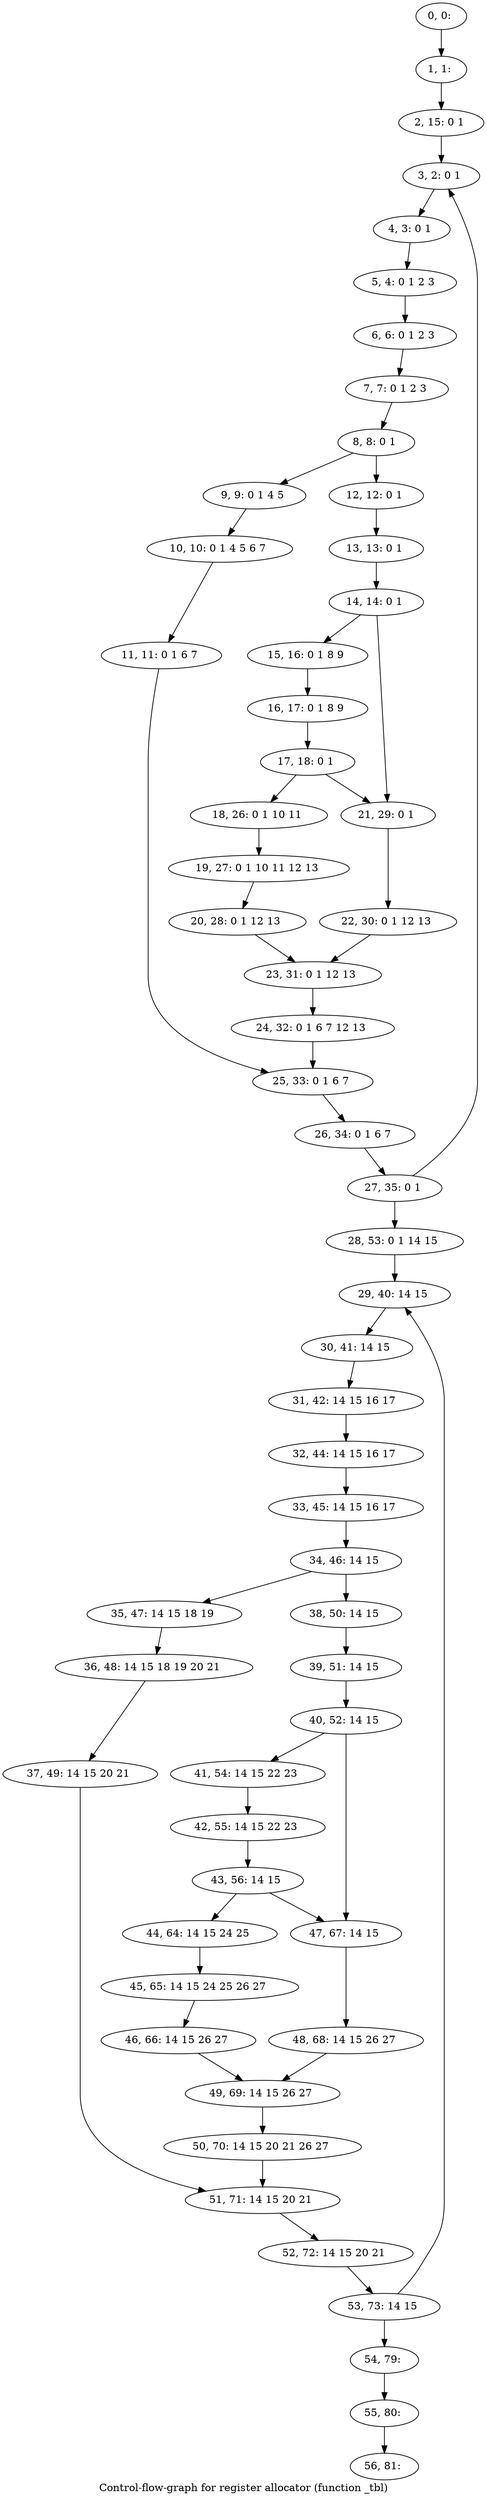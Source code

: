 digraph G {
graph [label="Control-flow-graph for register allocator (function _tbl)"]
0[label="0, 0: "];
1[label="1, 1: "];
2[label="2, 15: 0 1 "];
3[label="3, 2: 0 1 "];
4[label="4, 3: 0 1 "];
5[label="5, 4: 0 1 2 3 "];
6[label="6, 6: 0 1 2 3 "];
7[label="7, 7: 0 1 2 3 "];
8[label="8, 8: 0 1 "];
9[label="9, 9: 0 1 4 5 "];
10[label="10, 10: 0 1 4 5 6 7 "];
11[label="11, 11: 0 1 6 7 "];
12[label="12, 12: 0 1 "];
13[label="13, 13: 0 1 "];
14[label="14, 14: 0 1 "];
15[label="15, 16: 0 1 8 9 "];
16[label="16, 17: 0 1 8 9 "];
17[label="17, 18: 0 1 "];
18[label="18, 26: 0 1 10 11 "];
19[label="19, 27: 0 1 10 11 12 13 "];
20[label="20, 28: 0 1 12 13 "];
21[label="21, 29: 0 1 "];
22[label="22, 30: 0 1 12 13 "];
23[label="23, 31: 0 1 12 13 "];
24[label="24, 32: 0 1 6 7 12 13 "];
25[label="25, 33: 0 1 6 7 "];
26[label="26, 34: 0 1 6 7 "];
27[label="27, 35: 0 1 "];
28[label="28, 53: 0 1 14 15 "];
29[label="29, 40: 14 15 "];
30[label="30, 41: 14 15 "];
31[label="31, 42: 14 15 16 17 "];
32[label="32, 44: 14 15 16 17 "];
33[label="33, 45: 14 15 16 17 "];
34[label="34, 46: 14 15 "];
35[label="35, 47: 14 15 18 19 "];
36[label="36, 48: 14 15 18 19 20 21 "];
37[label="37, 49: 14 15 20 21 "];
38[label="38, 50: 14 15 "];
39[label="39, 51: 14 15 "];
40[label="40, 52: 14 15 "];
41[label="41, 54: 14 15 22 23 "];
42[label="42, 55: 14 15 22 23 "];
43[label="43, 56: 14 15 "];
44[label="44, 64: 14 15 24 25 "];
45[label="45, 65: 14 15 24 25 26 27 "];
46[label="46, 66: 14 15 26 27 "];
47[label="47, 67: 14 15 "];
48[label="48, 68: 14 15 26 27 "];
49[label="49, 69: 14 15 26 27 "];
50[label="50, 70: 14 15 20 21 26 27 "];
51[label="51, 71: 14 15 20 21 "];
52[label="52, 72: 14 15 20 21 "];
53[label="53, 73: 14 15 "];
54[label="54, 79: "];
55[label="55, 80: "];
56[label="56, 81: "];
0->1 ;
1->2 ;
2->3 ;
3->4 ;
4->5 ;
5->6 ;
6->7 ;
7->8 ;
8->9 ;
8->12 ;
9->10 ;
10->11 ;
11->25 ;
12->13 ;
13->14 ;
14->15 ;
14->21 ;
15->16 ;
16->17 ;
17->18 ;
17->21 ;
18->19 ;
19->20 ;
20->23 ;
21->22 ;
22->23 ;
23->24 ;
24->25 ;
25->26 ;
26->27 ;
27->28 ;
27->3 ;
28->29 ;
29->30 ;
30->31 ;
31->32 ;
32->33 ;
33->34 ;
34->35 ;
34->38 ;
35->36 ;
36->37 ;
37->51 ;
38->39 ;
39->40 ;
40->41 ;
40->47 ;
41->42 ;
42->43 ;
43->44 ;
43->47 ;
44->45 ;
45->46 ;
46->49 ;
47->48 ;
48->49 ;
49->50 ;
50->51 ;
51->52 ;
52->53 ;
53->54 ;
53->29 ;
54->55 ;
55->56 ;
}
